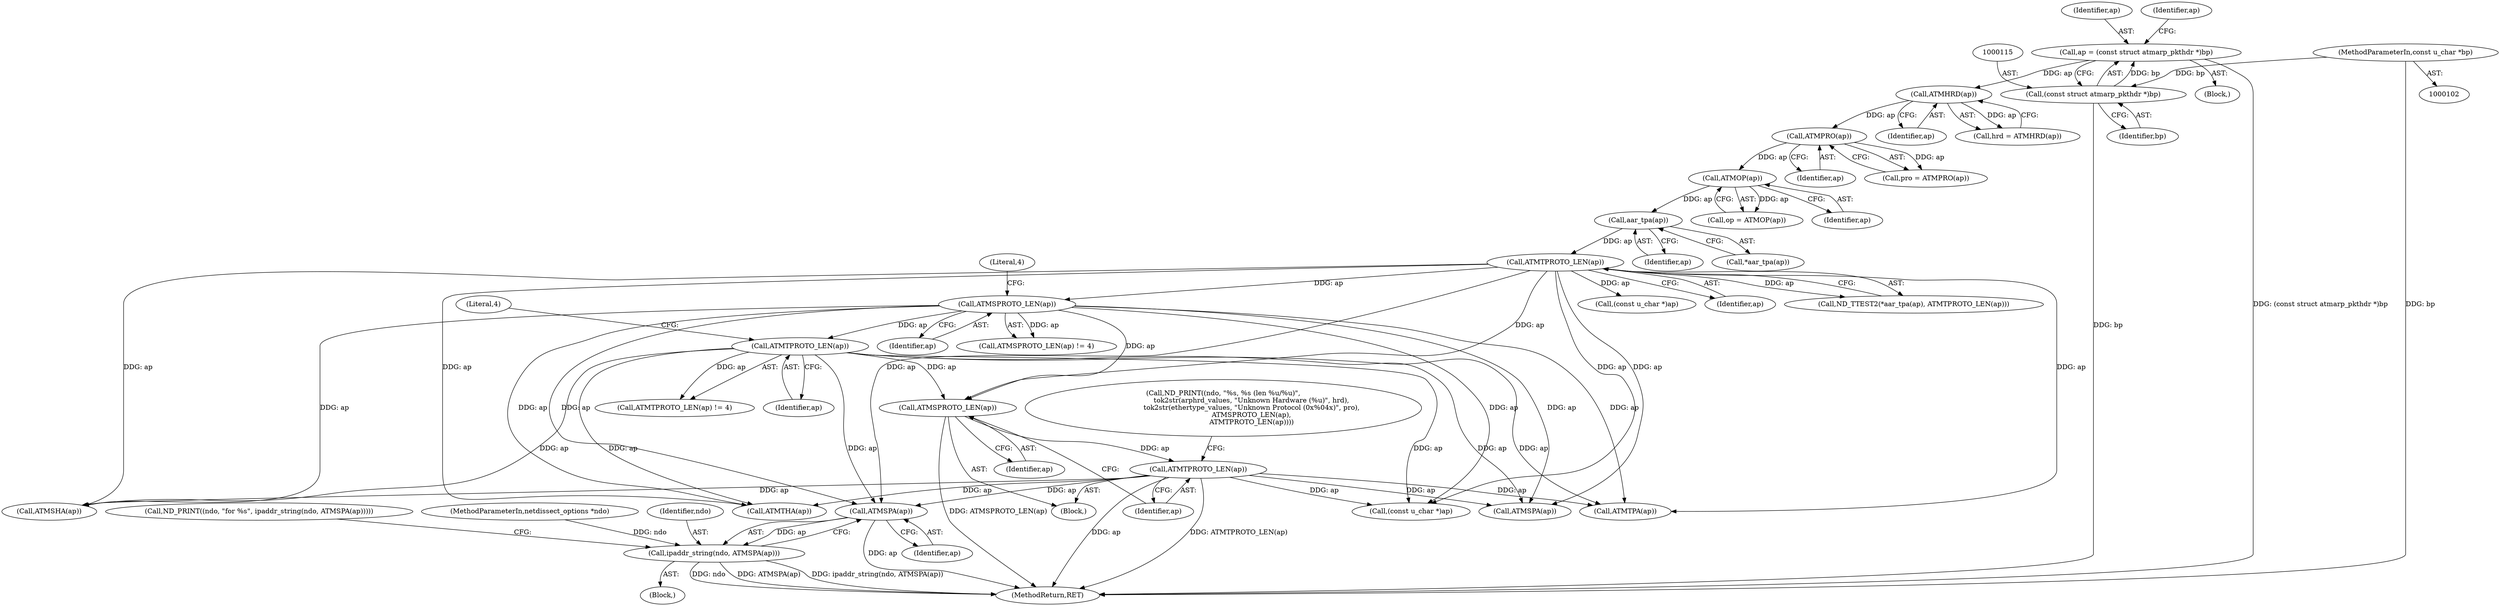 digraph "0_tcpdump_13ab8d18617d616c7d343530f8a842e7143fb5cc_0@pointer" {
"1000356" [label="(Call,ATMSPA(ap))"];
"1000138" [label="(Call,ATMTPROTO_LEN(ap))"];
"1000136" [label="(Call,aar_tpa(ap))"];
"1000130" [label="(Call,ATMOP(ap))"];
"1000126" [label="(Call,ATMPRO(ap))"];
"1000122" [label="(Call,ATMHRD(ap))"];
"1000112" [label="(Call,ap = (const struct atmarp_pkthdr *)bp)"];
"1000114" [label="(Call,(const struct atmarp_pkthdr *)bp)"];
"1000104" [label="(MethodParameterIn,const u_char *bp)"];
"1000179" [label="(Call,ATMTPROTO_LEN(ap))"];
"1000174" [label="(Call,ATMSPROTO_LEN(ap))"];
"1000204" [label="(Call,ATMTPROTO_LEN(ap))"];
"1000202" [label="(Call,ATMSPROTO_LEN(ap))"];
"1000354" [label="(Call,ipaddr_string(ndo, ATMSPA(ap)))"];
"1000104" [label="(MethodParameterIn,const u_char *bp)"];
"1000330" [label="(Call,ATMSHA(ap))"];
"1000148" [label="(Call,(const u_char *)ap)"];
"1000354" [label="(Call,ipaddr_string(ndo, ATMSPA(ap)))"];
"1000116" [label="(Identifier,bp)"];
"1000181" [label="(Literal,4)"];
"1000136" [label="(Call,aar_tpa(ap))"];
"1000128" [label="(Call,op = ATMOP(ap))"];
"1000113" [label="(Identifier,ap)"];
"1000203" [label="(Identifier,ap)"];
"1000139" [label="(Identifier,ap)"];
"1000112" [label="(Call,ap = (const struct atmarp_pkthdr *)bp)"];
"1000138" [label="(Call,ATMTPROTO_LEN(ap))"];
"1000179" [label="(Call,ATMTPROTO_LEN(ap))"];
"1000103" [label="(MethodParameterIn,netdissect_options *ndo)"];
"1000130" [label="(Call,ATMOP(ap))"];
"1000127" [label="(Identifier,ap)"];
"1000240" [label="(Call,ATMTPA(ap))"];
"1000202" [label="(Call,ATMSPROTO_LEN(ap))"];
"1000174" [label="(Call,ATMSPROTO_LEN(ap))"];
"1000119" [label="(Identifier,ap)"];
"1000122" [label="(Call,ATMHRD(ap))"];
"1000204" [label="(Call,ATMTPROTO_LEN(ap))"];
"1000137" [label="(Identifier,ap)"];
"1000304" [label="(Call,ATMTHA(ap))"];
"1000114" [label="(Call,(const struct atmarp_pkthdr *)bp)"];
"1000352" [label="(Block,)"];
"1000135" [label="(Call,*aar_tpa(ap))"];
"1000355" [label="(Identifier,ndo)"];
"1000124" [label="(Call,pro = ATMPRO(ap))"];
"1000176" [label="(Literal,4)"];
"1000201" [label="(Block,)"];
"1000357" [label="(Identifier,ap)"];
"1000175" [label="(Identifier,ap)"];
"1000186" [label="(Call,ND_PRINT((ndo, \"%s, %s (len %u/%u)\",\n                          tok2str(arphrd_values, \"Unknown Hardware (%u)\", hrd),\n                          tok2str(ethertype_values, \"Unknown Protocol (0x%04x)\", pro),\n                          ATMSPROTO_LEN(ap),\n                          ATMTPROTO_LEN(ap))))"];
"1000173" [label="(Call,ATMSPROTO_LEN(ap) != 4)"];
"1000356" [label="(Call,ATMSPA(ap))"];
"1000131" [label="(Identifier,ap)"];
"1000107" [label="(Block,)"];
"1000178" [label="(Call,ATMTPROTO_LEN(ap) != 4)"];
"1000120" [label="(Call,hrd = ATMHRD(ap))"];
"1000205" [label="(Identifier,ap)"];
"1000349" [label="(Call,ND_PRINT((ndo, \"for %s\", ipaddr_string(ndo, ATMSPA(ap)))))"];
"1000123" [label="(Identifier,ap)"];
"1000180" [label="(Identifier,ap)"];
"1000381" [label="(MethodReturn,RET)"];
"1000134" [label="(Call,ND_TTEST2(*aar_tpa(ap), ATMTPROTO_LEN(ap)))"];
"1000361" [label="(Call,(const u_char *)ap)"];
"1000126" [label="(Call,ATMPRO(ap))"];
"1000284" [label="(Call,ATMSPA(ap))"];
"1000356" -> "1000354"  [label="AST: "];
"1000356" -> "1000357"  [label="CFG: "];
"1000357" -> "1000356"  [label="AST: "];
"1000354" -> "1000356"  [label="CFG: "];
"1000356" -> "1000381"  [label="DDG: ap"];
"1000356" -> "1000354"  [label="DDG: ap"];
"1000138" -> "1000356"  [label="DDG: ap"];
"1000179" -> "1000356"  [label="DDG: ap"];
"1000204" -> "1000356"  [label="DDG: ap"];
"1000174" -> "1000356"  [label="DDG: ap"];
"1000138" -> "1000134"  [label="AST: "];
"1000138" -> "1000139"  [label="CFG: "];
"1000139" -> "1000138"  [label="AST: "];
"1000134" -> "1000138"  [label="CFG: "];
"1000138" -> "1000134"  [label="DDG: ap"];
"1000136" -> "1000138"  [label="DDG: ap"];
"1000138" -> "1000148"  [label="DDG: ap"];
"1000138" -> "1000174"  [label="DDG: ap"];
"1000138" -> "1000202"  [label="DDG: ap"];
"1000138" -> "1000240"  [label="DDG: ap"];
"1000138" -> "1000284"  [label="DDG: ap"];
"1000138" -> "1000304"  [label="DDG: ap"];
"1000138" -> "1000330"  [label="DDG: ap"];
"1000138" -> "1000361"  [label="DDG: ap"];
"1000136" -> "1000135"  [label="AST: "];
"1000136" -> "1000137"  [label="CFG: "];
"1000137" -> "1000136"  [label="AST: "];
"1000135" -> "1000136"  [label="CFG: "];
"1000130" -> "1000136"  [label="DDG: ap"];
"1000130" -> "1000128"  [label="AST: "];
"1000130" -> "1000131"  [label="CFG: "];
"1000131" -> "1000130"  [label="AST: "];
"1000128" -> "1000130"  [label="CFG: "];
"1000130" -> "1000128"  [label="DDG: ap"];
"1000126" -> "1000130"  [label="DDG: ap"];
"1000126" -> "1000124"  [label="AST: "];
"1000126" -> "1000127"  [label="CFG: "];
"1000127" -> "1000126"  [label="AST: "];
"1000124" -> "1000126"  [label="CFG: "];
"1000126" -> "1000124"  [label="DDG: ap"];
"1000122" -> "1000126"  [label="DDG: ap"];
"1000122" -> "1000120"  [label="AST: "];
"1000122" -> "1000123"  [label="CFG: "];
"1000123" -> "1000122"  [label="AST: "];
"1000120" -> "1000122"  [label="CFG: "];
"1000122" -> "1000120"  [label="DDG: ap"];
"1000112" -> "1000122"  [label="DDG: ap"];
"1000112" -> "1000107"  [label="AST: "];
"1000112" -> "1000114"  [label="CFG: "];
"1000113" -> "1000112"  [label="AST: "];
"1000114" -> "1000112"  [label="AST: "];
"1000119" -> "1000112"  [label="CFG: "];
"1000112" -> "1000381"  [label="DDG: (const struct atmarp_pkthdr *)bp"];
"1000114" -> "1000112"  [label="DDG: bp"];
"1000114" -> "1000116"  [label="CFG: "];
"1000115" -> "1000114"  [label="AST: "];
"1000116" -> "1000114"  [label="AST: "];
"1000114" -> "1000381"  [label="DDG: bp"];
"1000104" -> "1000114"  [label="DDG: bp"];
"1000104" -> "1000102"  [label="AST: "];
"1000104" -> "1000381"  [label="DDG: bp"];
"1000179" -> "1000178"  [label="AST: "];
"1000179" -> "1000180"  [label="CFG: "];
"1000180" -> "1000179"  [label="AST: "];
"1000181" -> "1000179"  [label="CFG: "];
"1000179" -> "1000178"  [label="DDG: ap"];
"1000174" -> "1000179"  [label="DDG: ap"];
"1000179" -> "1000202"  [label="DDG: ap"];
"1000179" -> "1000240"  [label="DDG: ap"];
"1000179" -> "1000284"  [label="DDG: ap"];
"1000179" -> "1000304"  [label="DDG: ap"];
"1000179" -> "1000330"  [label="DDG: ap"];
"1000179" -> "1000361"  [label="DDG: ap"];
"1000174" -> "1000173"  [label="AST: "];
"1000174" -> "1000175"  [label="CFG: "];
"1000175" -> "1000174"  [label="AST: "];
"1000176" -> "1000174"  [label="CFG: "];
"1000174" -> "1000173"  [label="DDG: ap"];
"1000174" -> "1000202"  [label="DDG: ap"];
"1000174" -> "1000240"  [label="DDG: ap"];
"1000174" -> "1000284"  [label="DDG: ap"];
"1000174" -> "1000304"  [label="DDG: ap"];
"1000174" -> "1000330"  [label="DDG: ap"];
"1000174" -> "1000361"  [label="DDG: ap"];
"1000204" -> "1000201"  [label="AST: "];
"1000204" -> "1000205"  [label="CFG: "];
"1000205" -> "1000204"  [label="AST: "];
"1000186" -> "1000204"  [label="CFG: "];
"1000204" -> "1000381"  [label="DDG: ap"];
"1000204" -> "1000381"  [label="DDG: ATMTPROTO_LEN(ap)"];
"1000202" -> "1000204"  [label="DDG: ap"];
"1000204" -> "1000240"  [label="DDG: ap"];
"1000204" -> "1000284"  [label="DDG: ap"];
"1000204" -> "1000304"  [label="DDG: ap"];
"1000204" -> "1000330"  [label="DDG: ap"];
"1000204" -> "1000361"  [label="DDG: ap"];
"1000202" -> "1000201"  [label="AST: "];
"1000202" -> "1000203"  [label="CFG: "];
"1000203" -> "1000202"  [label="AST: "];
"1000205" -> "1000202"  [label="CFG: "];
"1000202" -> "1000381"  [label="DDG: ATMSPROTO_LEN(ap)"];
"1000354" -> "1000352"  [label="AST: "];
"1000355" -> "1000354"  [label="AST: "];
"1000349" -> "1000354"  [label="CFG: "];
"1000354" -> "1000381"  [label="DDG: ATMSPA(ap)"];
"1000354" -> "1000381"  [label="DDG: ipaddr_string(ndo, ATMSPA(ap))"];
"1000354" -> "1000381"  [label="DDG: ndo"];
"1000103" -> "1000354"  [label="DDG: ndo"];
}
